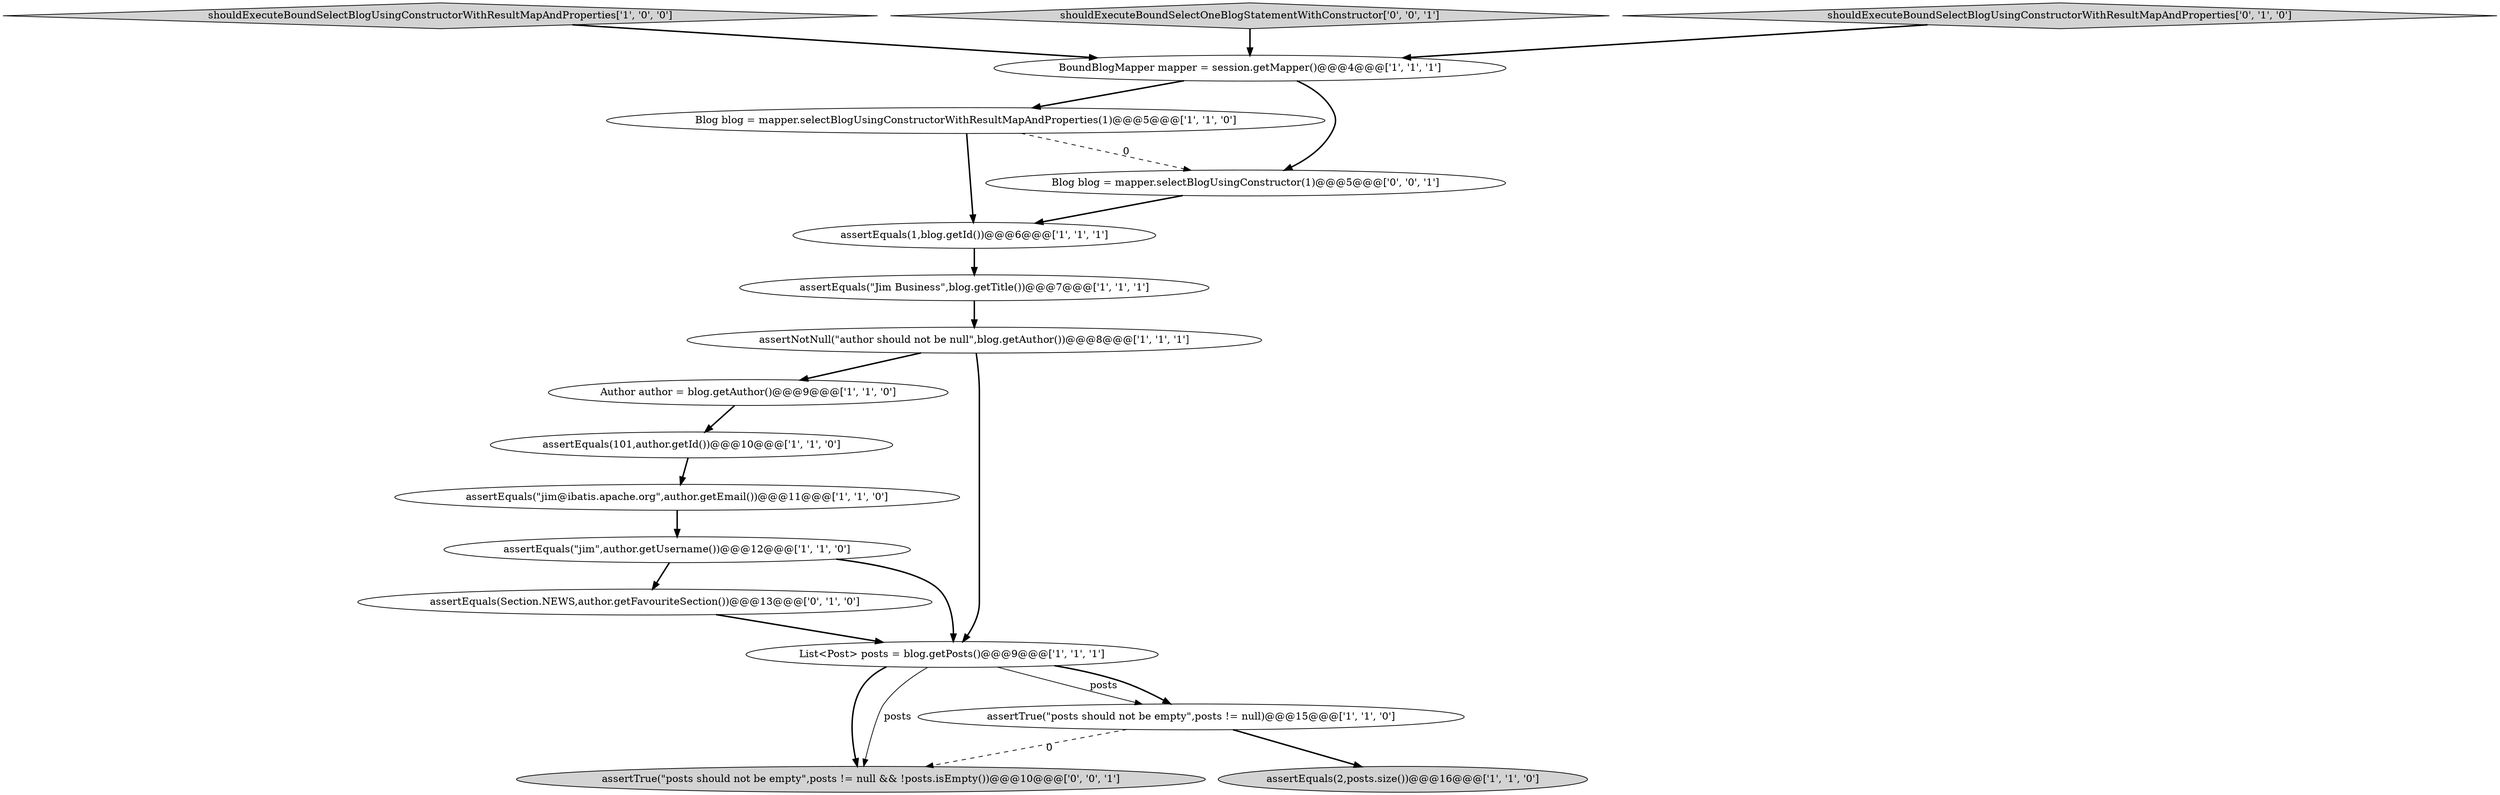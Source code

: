 digraph {
11 [style = filled, label = "assertEquals(\"jim\",author.getUsername())@@@12@@@['1', '1', '0']", fillcolor = white, shape = ellipse image = "AAA0AAABBB1BBB"];
16 [style = filled, label = "assertTrue(\"posts should not be empty\",posts != null && !posts.isEmpty())@@@10@@@['0', '0', '1']", fillcolor = lightgray, shape = ellipse image = "AAA0AAABBB3BBB"];
10 [style = filled, label = "assertEquals(101,author.getId())@@@10@@@['1', '1', '0']", fillcolor = white, shape = ellipse image = "AAA0AAABBB1BBB"];
0 [style = filled, label = "assertEquals(2,posts.size())@@@16@@@['1', '1', '0']", fillcolor = lightgray, shape = ellipse image = "AAA0AAABBB1BBB"];
14 [style = filled, label = "assertEquals(Section.NEWS,author.getFavouriteSection())@@@13@@@['0', '1', '0']", fillcolor = white, shape = ellipse image = "AAA1AAABBB2BBB"];
4 [style = filled, label = "Blog blog = mapper.selectBlogUsingConstructorWithResultMapAndProperties(1)@@@5@@@['1', '1', '0']", fillcolor = white, shape = ellipse image = "AAA0AAABBB1BBB"];
5 [style = filled, label = "shouldExecuteBoundSelectBlogUsingConstructorWithResultMapAndProperties['1', '0', '0']", fillcolor = lightgray, shape = diamond image = "AAA0AAABBB1BBB"];
7 [style = filled, label = "assertNotNull(\"author should not be null\",blog.getAuthor())@@@8@@@['1', '1', '1']", fillcolor = white, shape = ellipse image = "AAA0AAABBB1BBB"];
3 [style = filled, label = "BoundBlogMapper mapper = session.getMapper()@@@4@@@['1', '1', '1']", fillcolor = white, shape = ellipse image = "AAA0AAABBB1BBB"];
9 [style = filled, label = "assertEquals(1,blog.getId())@@@6@@@['1', '1', '1']", fillcolor = white, shape = ellipse image = "AAA0AAABBB1BBB"];
6 [style = filled, label = "Author author = blog.getAuthor()@@@9@@@['1', '1', '0']", fillcolor = white, shape = ellipse image = "AAA0AAABBB1BBB"];
17 [style = filled, label = "shouldExecuteBoundSelectOneBlogStatementWithConstructor['0', '0', '1']", fillcolor = lightgray, shape = diamond image = "AAA0AAABBB3BBB"];
8 [style = filled, label = "List<Post> posts = blog.getPosts()@@@9@@@['1', '1', '1']", fillcolor = white, shape = ellipse image = "AAA0AAABBB1BBB"];
2 [style = filled, label = "assertEquals(\"jim@ibatis.apache.org\",author.getEmail())@@@11@@@['1', '1', '0']", fillcolor = white, shape = ellipse image = "AAA0AAABBB1BBB"];
1 [style = filled, label = "assertEquals(\"Jim Business\",blog.getTitle())@@@7@@@['1', '1', '1']", fillcolor = white, shape = ellipse image = "AAA0AAABBB1BBB"];
13 [style = filled, label = "shouldExecuteBoundSelectBlogUsingConstructorWithResultMapAndProperties['0', '1', '0']", fillcolor = lightgray, shape = diamond image = "AAA0AAABBB2BBB"];
15 [style = filled, label = "Blog blog = mapper.selectBlogUsingConstructor(1)@@@5@@@['0', '0', '1']", fillcolor = white, shape = ellipse image = "AAA0AAABBB3BBB"];
12 [style = filled, label = "assertTrue(\"posts should not be empty\",posts != null)@@@15@@@['1', '1', '0']", fillcolor = white, shape = ellipse image = "AAA0AAABBB1BBB"];
8->16 [style = bold, label=""];
8->16 [style = solid, label="posts"];
8->12 [style = solid, label="posts"];
12->0 [style = bold, label=""];
12->16 [style = dashed, label="0"];
7->8 [style = bold, label=""];
10->2 [style = bold, label=""];
15->9 [style = bold, label=""];
8->12 [style = bold, label=""];
2->11 [style = bold, label=""];
7->6 [style = bold, label=""];
4->15 [style = dashed, label="0"];
17->3 [style = bold, label=""];
11->14 [style = bold, label=""];
6->10 [style = bold, label=""];
11->8 [style = bold, label=""];
4->9 [style = bold, label=""];
14->8 [style = bold, label=""];
3->15 [style = bold, label=""];
13->3 [style = bold, label=""];
5->3 [style = bold, label=""];
1->7 [style = bold, label=""];
9->1 [style = bold, label=""];
3->4 [style = bold, label=""];
}
